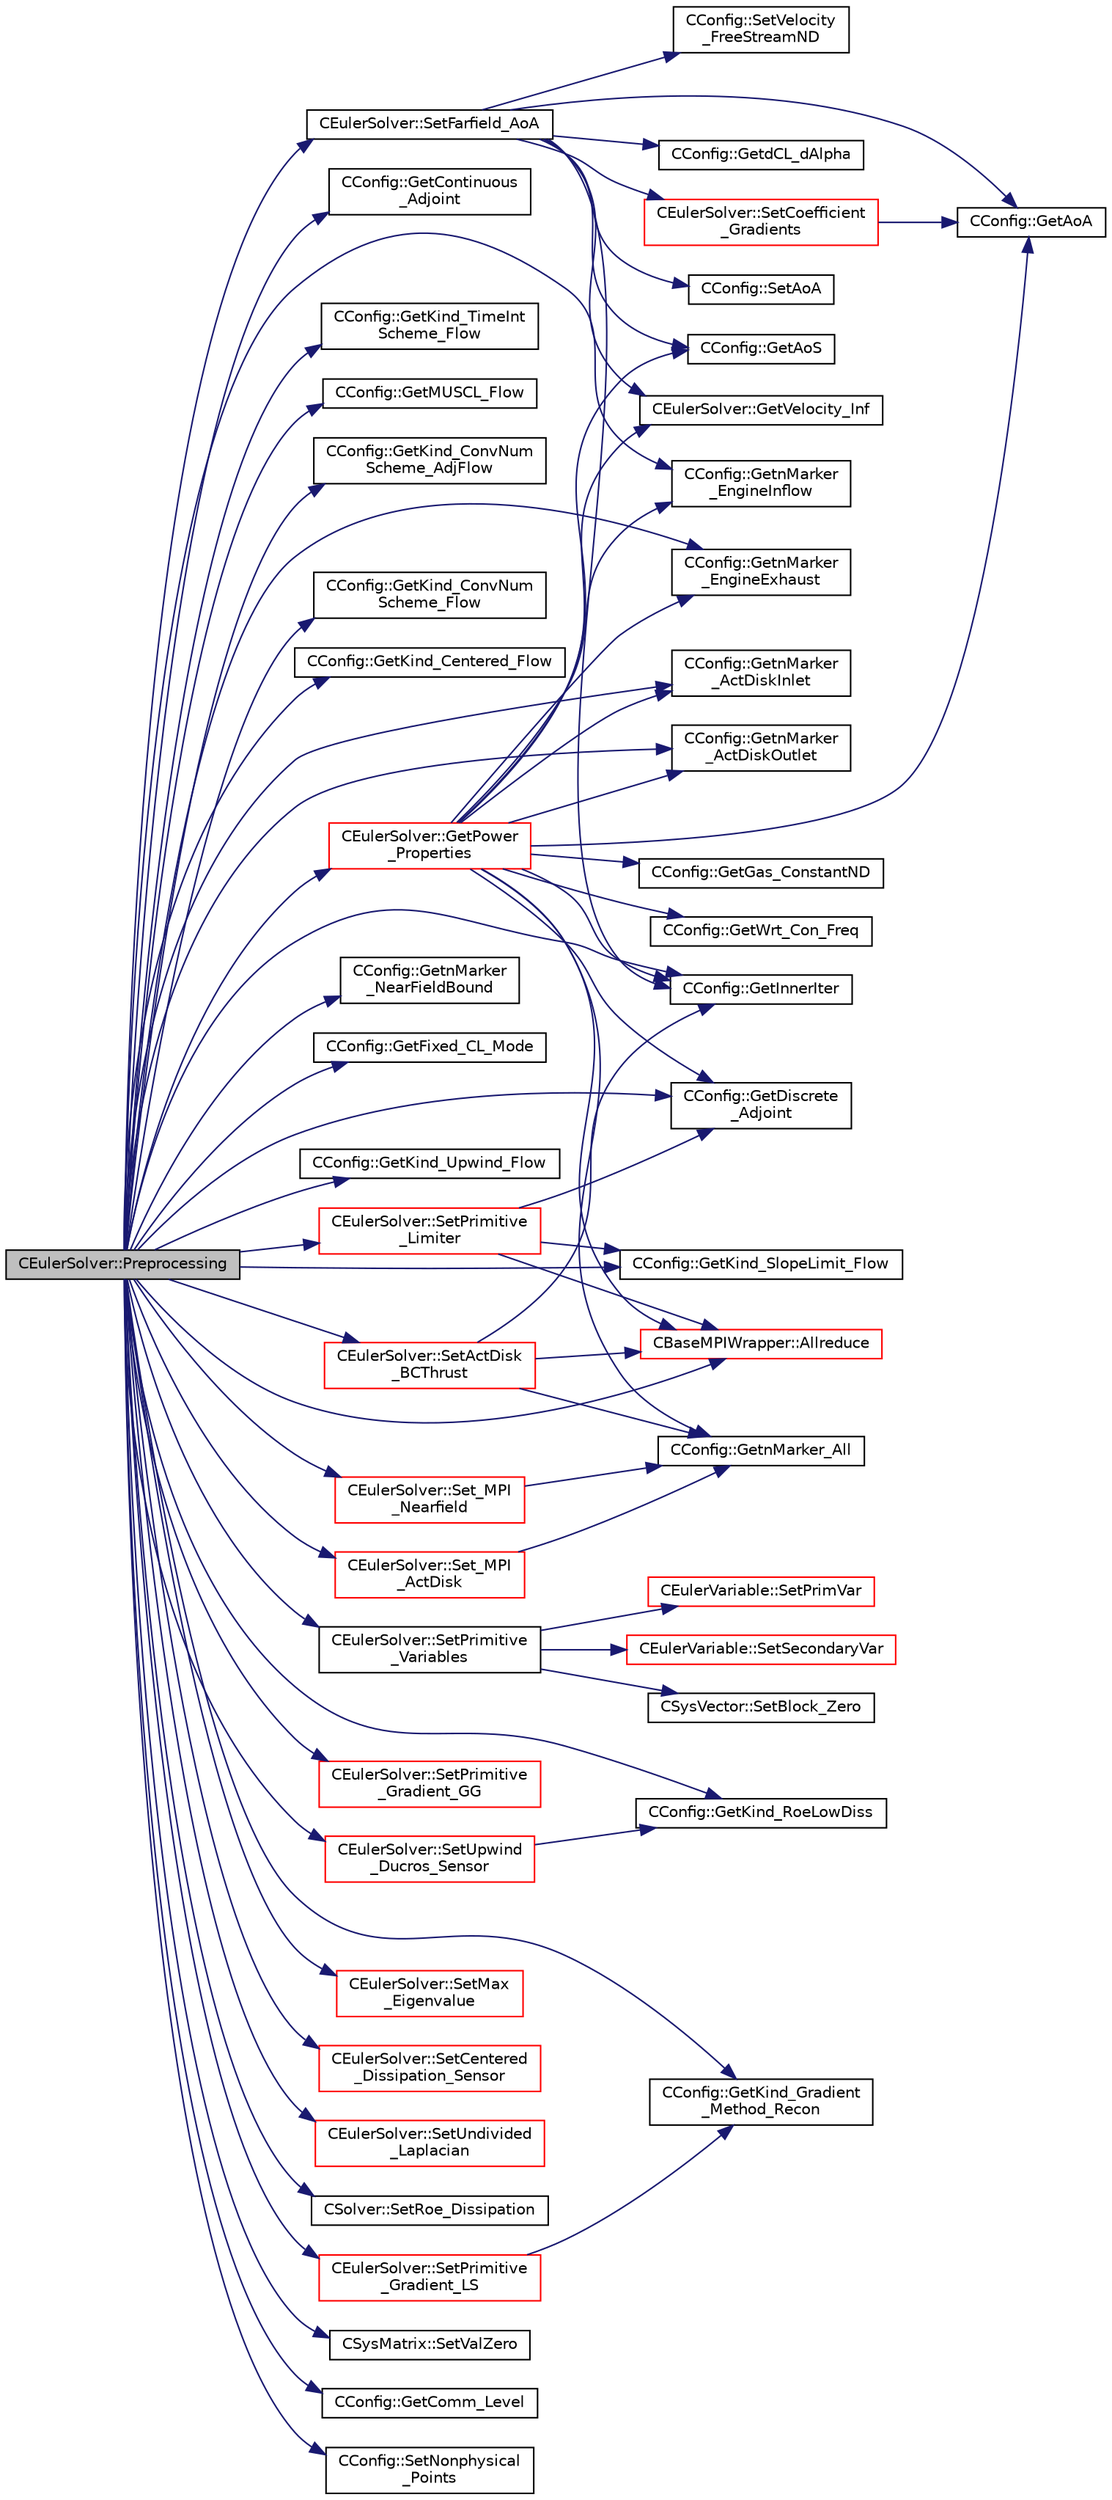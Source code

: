 digraph "CEulerSolver::Preprocessing"
{
  edge [fontname="Helvetica",fontsize="10",labelfontname="Helvetica",labelfontsize="10"];
  node [fontname="Helvetica",fontsize="10",shape=record];
  rankdir="LR";
  Node2377 [label="CEulerSolver::Preprocessing",height=0.2,width=0.4,color="black", fillcolor="grey75", style="filled", fontcolor="black"];
  Node2377 -> Node2378 [color="midnightblue",fontsize="10",style="solid",fontname="Helvetica"];
  Node2378 [label="CConfig::GetInnerIter",height=0.2,width=0.4,color="black", fillcolor="white", style="filled",URL="$class_c_config.html#afb04e3794a1a3cef3c5897f31f2efd2d",tooltip="Get the current FSI iteration number. "];
  Node2377 -> Node2379 [color="midnightblue",fontsize="10",style="solid",fontname="Helvetica"];
  Node2379 [label="CConfig::GetContinuous\l_Adjoint",height=0.2,width=0.4,color="black", fillcolor="white", style="filled",URL="$class_c_config.html#a2917fd8eeb6a8bf275a3fc351aac2a5e",tooltip="Determines if problem is adjoint. "];
  Node2377 -> Node2380 [color="midnightblue",fontsize="10",style="solid",fontname="Helvetica"];
  Node2380 [label="CConfig::GetDiscrete\l_Adjoint",height=0.2,width=0.4,color="black", fillcolor="white", style="filled",URL="$class_c_config.html#abe9f117dab934d76e518a9e8e40b142a",tooltip="Get the indicator whether we are solving an discrete adjoint problem. "];
  Node2377 -> Node2381 [color="midnightblue",fontsize="10",style="solid",fontname="Helvetica"];
  Node2381 [label="CConfig::GetKind_TimeInt\lScheme_Flow",height=0.2,width=0.4,color="black", fillcolor="white", style="filled",URL="$class_c_config.html#a20e5fd7b43cfd2bf2bcf5137f12bc635",tooltip="Get the kind of integration scheme (explicit or implicit) for the flow equations. ..."];
  Node2377 -> Node2382 [color="midnightblue",fontsize="10",style="solid",fontname="Helvetica"];
  Node2382 [label="CConfig::GetMUSCL_Flow",height=0.2,width=0.4,color="black", fillcolor="white", style="filled",URL="$class_c_config.html#aabe22193b51752ca8c871b5b38b3a483",tooltip="Get if the upwind scheme used MUSCL or not. "];
  Node2377 -> Node2383 [color="midnightblue",fontsize="10",style="solid",fontname="Helvetica"];
  Node2383 [label="CConfig::GetKind_ConvNum\lScheme_AdjFlow",height=0.2,width=0.4,color="black", fillcolor="white", style="filled",URL="$class_c_config.html#a3e3813b3bb9d7242909c0ee42c59dadd",tooltip="Get the kind of convective numerical scheme for the adjoint flow equations (centered or upwind)..."];
  Node2377 -> Node2384 [color="midnightblue",fontsize="10",style="solid",fontname="Helvetica"];
  Node2384 [label="CConfig::GetKind_SlopeLimit_Flow",height=0.2,width=0.4,color="black", fillcolor="white", style="filled",URL="$class_c_config.html#a2604613ee15ea8d060347a099576bdb7",tooltip="Get the method for limiting the spatial gradients. "];
  Node2377 -> Node2385 [color="midnightblue",fontsize="10",style="solid",fontname="Helvetica"];
  Node2385 [label="CConfig::GetKind_ConvNum\lScheme_Flow",height=0.2,width=0.4,color="black", fillcolor="white", style="filled",URL="$class_c_config.html#a37d84fba27cc0fce5fb4dad75277aa0d",tooltip="Get the kind of convective numerical scheme for the flow equations (centered or upwind). "];
  Node2377 -> Node2386 [color="midnightblue",fontsize="10",style="solid",fontname="Helvetica"];
  Node2386 [label="CConfig::GetKind_Centered_Flow",height=0.2,width=0.4,color="black", fillcolor="white", style="filled",URL="$class_c_config.html#a130e07727d19c4018ead72790f5ede0b",tooltip="Get the kind of center convective numerical scheme for the flow equations. "];
  Node2377 -> Node2387 [color="midnightblue",fontsize="10",style="solid",fontname="Helvetica"];
  Node2387 [label="CConfig::GetnMarker\l_EngineInflow",height=0.2,width=0.4,color="black", fillcolor="white", style="filled",URL="$class_c_config.html#a74b42a12b3e0f728a8ff967106430f7f",tooltip="Get the total number of boundary markers. "];
  Node2377 -> Node2388 [color="midnightblue",fontsize="10",style="solid",fontname="Helvetica"];
  Node2388 [label="CConfig::GetnMarker\l_EngineExhaust",height=0.2,width=0.4,color="black", fillcolor="white", style="filled",URL="$class_c_config.html#ab901c8247b8cbf2b08e7addb490703eb",tooltip="Get the total number of boundary markers. "];
  Node2377 -> Node2389 [color="midnightblue",fontsize="10",style="solid",fontname="Helvetica"];
  Node2389 [label="CConfig::GetnMarker\l_ActDiskInlet",height=0.2,width=0.4,color="black", fillcolor="white", style="filled",URL="$class_c_config.html#a4b00905a119f01898988cd633c4d7d5b",tooltip="Get the total number of boundary markers. "];
  Node2377 -> Node2390 [color="midnightblue",fontsize="10",style="solid",fontname="Helvetica"];
  Node2390 [label="CConfig::GetnMarker\l_ActDiskOutlet",height=0.2,width=0.4,color="black", fillcolor="white", style="filled",URL="$class_c_config.html#a6e98660ec0475b808e5232cac507fc4d",tooltip="Get the total number of boundary markers. "];
  Node2377 -> Node2391 [color="midnightblue",fontsize="10",style="solid",fontname="Helvetica"];
  Node2391 [label="CConfig::GetnMarker\l_NearFieldBound",height=0.2,width=0.4,color="black", fillcolor="white", style="filled",URL="$class_c_config.html#a662befbbcc4f834b4bf3791c8f61e5b9",tooltip="Get the total number of boundary markers. "];
  Node2377 -> Node2392 [color="midnightblue",fontsize="10",style="solid",fontname="Helvetica"];
  Node2392 [label="CConfig::GetFixed_CL_Mode",height=0.2,width=0.4,color="black", fillcolor="white", style="filled",URL="$class_c_config.html#abd97282665d4d8885078aac10735e708",tooltip="Get information about whether to use fixed CL mode. "];
  Node2377 -> Node2393 [color="midnightblue",fontsize="10",style="solid",fontname="Helvetica"];
  Node2393 [label="CConfig::GetKind_RoeLowDiss",height=0.2,width=0.4,color="black", fillcolor="white", style="filled",URL="$class_c_config.html#ac5bec4548aaef1effa84ad7a3a038e35",tooltip="Get the Kind of Roe Low Dissipation Scheme for Unsteady flows. "];
  Node2377 -> Node2394 [color="midnightblue",fontsize="10",style="solid",fontname="Helvetica"];
  Node2394 [label="CConfig::GetKind_Upwind_Flow",height=0.2,width=0.4,color="black", fillcolor="white", style="filled",URL="$class_c_config.html#a97f0506e4307fbc833adc0320a2a7df6",tooltip="Get the kind of upwind convective numerical scheme for the flow equations. "];
  Node2377 -> Node2395 [color="midnightblue",fontsize="10",style="solid",fontname="Helvetica"];
  Node2395 [label="CEulerSolver::SetFarfield_AoA",height=0.2,width=0.4,color="black", fillcolor="white", style="filled",URL="$class_c_euler_solver.html#ae9346f0feebb8b28613bfc7838d3d121",tooltip="Update the AoA and freestream velocity at the farfield. "];
  Node2395 -> Node2378 [color="midnightblue",fontsize="10",style="solid",fontname="Helvetica"];
  Node2395 -> Node2396 [color="midnightblue",fontsize="10",style="solid",fontname="Helvetica"];
  Node2396 [label="CConfig::GetAoS",height=0.2,width=0.4,color="black", fillcolor="white", style="filled",URL="$class_c_config.html#a4305a79a4c74f13160c0dd8daae181ef",tooltip="Get the angle of sideslip of the body. It relates to the rotation of the aircraft centerline from the..."];
  Node2395 -> Node2397 [color="midnightblue",fontsize="10",style="solid",fontname="Helvetica"];
  Node2397 [label="CConfig::GetAoA",height=0.2,width=0.4,color="black", fillcolor="white", style="filled",URL="$class_c_config.html#a6020a5df7025ffb286f9b9f55f3f2773",tooltip="Get the angle of attack of the body. This is the angle between a reference line on a lifting body (of..."];
  Node2395 -> Node2398 [color="midnightblue",fontsize="10",style="solid",fontname="Helvetica"];
  Node2398 [label="CConfig::GetdCL_dAlpha",height=0.2,width=0.4,color="black", fillcolor="white", style="filled",URL="$class_c_config.html#a717191d708bc4d8d183326abe308770f",tooltip="Get the value for the lift curve slope for fixed CL mode. "];
  Node2395 -> Node2399 [color="midnightblue",fontsize="10",style="solid",fontname="Helvetica"];
  Node2399 [label="CEulerSolver::SetCoefficient\l_Gradients",height=0.2,width=0.4,color="red", fillcolor="white", style="filled",URL="$class_c_euler_solver.html#af82d8f5bce7b113ade28ecbfc9cc01d8",tooltip="Set gradients of coefficients for fixed CL mode. "];
  Node2399 -> Node2397 [color="midnightblue",fontsize="10",style="solid",fontname="Helvetica"];
  Node2395 -> Node2405 [color="midnightblue",fontsize="10",style="solid",fontname="Helvetica"];
  Node2405 [label="CConfig::SetAoA",height=0.2,width=0.4,color="black", fillcolor="white", style="filled",URL="$class_c_config.html#a32f628d1d3d3e2e4888886e4cadf167b",tooltip="Set the angle of attack. "];
  Node2395 -> Node2406 [color="midnightblue",fontsize="10",style="solid",fontname="Helvetica"];
  Node2406 [label="CEulerSolver::GetVelocity_Inf",height=0.2,width=0.4,color="black", fillcolor="white", style="filled",URL="$class_c_euler_solver.html#aeee25353c96135f0b6890af7e519adb4",tooltip="Get the velocity at the infinity. "];
  Node2395 -> Node2407 [color="midnightblue",fontsize="10",style="solid",fontname="Helvetica"];
  Node2407 [label="CConfig::SetVelocity\l_FreeStreamND",height=0.2,width=0.4,color="black", fillcolor="white", style="filled",URL="$class_c_config.html#a0dd94d37a95acbb120ec45ea7f5e4e9c",tooltip="Set the Froude number for free surface problems. "];
  Node2377 -> Node2408 [color="midnightblue",fontsize="10",style="solid",fontname="Helvetica"];
  Node2408 [label="CEulerSolver::SetPrimitive\l_Variables",height=0.2,width=0.4,color="black", fillcolor="white", style="filled",URL="$class_c_euler_solver.html#aedaa1fe91dbde649b457ce89a82e7ab4",tooltip="Compute the velocity^2, SoundSpeed, Pressure, Enthalpy, Viscosity. "];
  Node2408 -> Node2409 [color="midnightblue",fontsize="10",style="solid",fontname="Helvetica"];
  Node2409 [label="CEulerVariable::SetPrimVar",height=0.2,width=0.4,color="red", fillcolor="white", style="filled",URL="$class_c_euler_variable.html#a674dd196e3eed72a762eedec72b534fc",tooltip="Set all the primitive variables for compressible flows. "];
  Node2408 -> Node2422 [color="midnightblue",fontsize="10",style="solid",fontname="Helvetica"];
  Node2422 [label="CEulerVariable::SetSecondaryVar",height=0.2,width=0.4,color="red", fillcolor="white", style="filled",URL="$class_c_euler_variable.html#a006e3b1ff2c9bc458c975663b0d84ae7",tooltip="A virtual member. "];
  Node2408 -> Node2427 [color="midnightblue",fontsize="10",style="solid",fontname="Helvetica"];
  Node2427 [label="CSysVector::SetBlock_Zero",height=0.2,width=0.4,color="black", fillcolor="white", style="filled",URL="$class_c_sys_vector.html#a9dedcec16bd6d95575de5b99e7a07e78",tooltip="Set the residual to zero. "];
  Node2377 -> Node2428 [color="midnightblue",fontsize="10",style="solid",fontname="Helvetica"];
  Node2428 [label="CEulerSolver::GetPower\l_Properties",height=0.2,width=0.4,color="red", fillcolor="white", style="filled",URL="$class_c_euler_solver.html#ad8b538a82e5a7a7e3903ec29954b1d07",tooltip="Compute the Fan face Mach number. "];
  Node2428 -> Node2429 [color="midnightblue",fontsize="10",style="solid",fontname="Helvetica"];
  Node2429 [label="CConfig::GetGas_ConstantND",height=0.2,width=0.4,color="black", fillcolor="white", style="filled",URL="$class_c_config.html#a6d835a954bb5e99c5a3de6db5ed24ff3",tooltip="Get the value of specific gas constant. "];
  Node2428 -> Node2397 [color="midnightblue",fontsize="10",style="solid",fontname="Helvetica"];
  Node2428 -> Node2396 [color="midnightblue",fontsize="10",style="solid",fontname="Helvetica"];
  Node2428 -> Node2378 [color="midnightblue",fontsize="10",style="solid",fontname="Helvetica"];
  Node2428 -> Node2430 [color="midnightblue",fontsize="10",style="solid",fontname="Helvetica"];
  Node2430 [label="CConfig::GetWrt_Con_Freq",height=0.2,width=0.4,color="black", fillcolor="white", style="filled",URL="$class_c_config.html#a15f8a3cf1d3f71851b21d9e0146fa9e2",tooltip="Get the frequency for writing the convergence file. "];
  Node2428 -> Node2380 [color="midnightblue",fontsize="10",style="solid",fontname="Helvetica"];
  Node2428 -> Node2387 [color="midnightblue",fontsize="10",style="solid",fontname="Helvetica"];
  Node2428 -> Node2388 [color="midnightblue",fontsize="10",style="solid",fontname="Helvetica"];
  Node2428 -> Node2389 [color="midnightblue",fontsize="10",style="solid",fontname="Helvetica"];
  Node2428 -> Node2390 [color="midnightblue",fontsize="10",style="solid",fontname="Helvetica"];
  Node2428 -> Node2431 [color="midnightblue",fontsize="10",style="solid",fontname="Helvetica"];
  Node2431 [label="CConfig::GetnMarker_All",height=0.2,width=0.4,color="black", fillcolor="white", style="filled",URL="$class_c_config.html#a300c4884edfc0c2acf395036439004f4",tooltip="Get the total number of boundary markers including send/receive domains. "];
  Node2428 -> Node2406 [color="midnightblue",fontsize="10",style="solid",fontname="Helvetica"];
  Node2428 -> Node2443 [color="midnightblue",fontsize="10",style="solid",fontname="Helvetica"];
  Node2443 [label="CBaseMPIWrapper::Allreduce",height=0.2,width=0.4,color="red", fillcolor="white", style="filled",URL="$class_c_base_m_p_i_wrapper.html#a637b6fd917a8ca91ce748ba88e0d66b6"];
  Node2377 -> Node2574 [color="midnightblue",fontsize="10",style="solid",fontname="Helvetica"];
  Node2574 [label="CEulerSolver::Set_MPI\l_ActDisk",height=0.2,width=0.4,color="red", fillcolor="white", style="filled",URL="$class_c_euler_solver.html#a6af5752ae941083a42f1d5761adb27ef",tooltip="Parallelization of Undivided Laplacian. "];
  Node2574 -> Node2431 [color="midnightblue",fontsize="10",style="solid",fontname="Helvetica"];
  Node2377 -> Node2587 [color="midnightblue",fontsize="10",style="solid",fontname="Helvetica"];
  Node2587 [label="CEulerSolver::SetActDisk\l_BCThrust",height=0.2,width=0.4,color="red", fillcolor="white", style="filled",URL="$class_c_euler_solver.html#a147d5ae75cf7de115e4be2c23ba95f6d",tooltip="Update the AoA and freestream velocity at the farfield. "];
  Node2587 -> Node2378 [color="midnightblue",fontsize="10",style="solid",fontname="Helvetica"];
  Node2587 -> Node2431 [color="midnightblue",fontsize="10",style="solid",fontname="Helvetica"];
  Node2587 -> Node2443 [color="midnightblue",fontsize="10",style="solid",fontname="Helvetica"];
  Node2377 -> Node2610 [color="midnightblue",fontsize="10",style="solid",fontname="Helvetica"];
  Node2610 [label="CEulerSolver::Set_MPI\l_Nearfield",height=0.2,width=0.4,color="red", fillcolor="white", style="filled",URL="$class_c_euler_solver.html#a0a8ca4d40a036d15e801faf05b3c5861",tooltip="Parallelization of Undivided Laplacian. "];
  Node2610 -> Node2431 [color="midnightblue",fontsize="10",style="solid",fontname="Helvetica"];
  Node2377 -> Node2613 [color="midnightblue",fontsize="10",style="solid",fontname="Helvetica"];
  Node2613 [label="CConfig::GetKind_Gradient\l_Method_Recon",height=0.2,width=0.4,color="black", fillcolor="white", style="filled",URL="$class_c_config.html#aca57a120515be840559558806f30c07b",tooltip="Get the kind of method for computation of spatial gradients used for upwind reconstruction. "];
  Node2377 -> Node2614 [color="midnightblue",fontsize="10",style="solid",fontname="Helvetica"];
  Node2614 [label="CEulerSolver::SetPrimitive\l_Gradient_GG",height=0.2,width=0.4,color="red", fillcolor="white", style="filled",URL="$class_c_euler_solver.html#a74fb3b502b83371fcf0728ec546e039b",tooltip="Compute the gradient of the primitive variables using Green-Gauss method, and stores the result in th..."];
  Node2377 -> Node2716 [color="midnightblue",fontsize="10",style="solid",fontname="Helvetica"];
  Node2716 [label="CEulerSolver::SetPrimitive\l_Gradient_LS",height=0.2,width=0.4,color="red", fillcolor="white", style="filled",URL="$class_c_euler_solver.html#a734d5bd064215fb722477f39993155d4",tooltip="Compute the gradient of the primitive variables using a Least-Squares method, and stores the result i..."];
  Node2716 -> Node2613 [color="midnightblue",fontsize="10",style="solid",fontname="Helvetica"];
  Node2377 -> Node2724 [color="midnightblue",fontsize="10",style="solid",fontname="Helvetica"];
  Node2724 [label="CEulerSolver::SetPrimitive\l_Limiter",height=0.2,width=0.4,color="red", fillcolor="white", style="filled",URL="$class_c_euler_solver.html#a43004a7f0fad7a6d1f435144710bf13e",tooltip="Compute the limiter of the primitive variables. "];
  Node2724 -> Node2380 [color="midnightblue",fontsize="10",style="solid",fontname="Helvetica"];
  Node2724 -> Node2384 [color="midnightblue",fontsize="10",style="solid",fontname="Helvetica"];
  Node2724 -> Node2443 [color="midnightblue",fontsize="10",style="solid",fontname="Helvetica"];
  Node2377 -> Node2735 [color="midnightblue",fontsize="10",style="solid",fontname="Helvetica"];
  Node2735 [label="CEulerSolver::SetMax\l_Eigenvalue",height=0.2,width=0.4,color="red", fillcolor="white", style="filled",URL="$class_c_euler_solver.html#a76f7fdf349ae41c6f0cf4df82b571fb1",tooltip="Compute the max eigenvalue. "];
  Node2377 -> Node2739 [color="midnightblue",fontsize="10",style="solid",fontname="Helvetica"];
  Node2739 [label="CEulerSolver::SetCentered\l_Dissipation_Sensor",height=0.2,width=0.4,color="red", fillcolor="white", style="filled",URL="$class_c_euler_solver.html#a2f4e3619ae65c63cbda1ef2098441ab4",tooltip="Compute a pressure sensor switch. "];
  Node2377 -> Node2741 [color="midnightblue",fontsize="10",style="solid",fontname="Helvetica"];
  Node2741 [label="CEulerSolver::SetUndivided\l_Laplacian",height=0.2,width=0.4,color="red", fillcolor="white", style="filled",URL="$class_c_euler_solver.html#adc7c82a25b8be22b16b5452c1992744f",tooltip="Compute the undivided laplacian for the solution, except the energy equation. "];
  Node2377 -> Node2744 [color="midnightblue",fontsize="10",style="solid",fontname="Helvetica"];
  Node2744 [label="CSolver::SetRoe_Dissipation",height=0.2,width=0.4,color="black", fillcolor="white", style="filled",URL="$class_c_solver.html#a22b60bd85d97293f21f2b377e14b7075",tooltip="A virtual member. "];
  Node2377 -> Node2745 [color="midnightblue",fontsize="10",style="solid",fontname="Helvetica"];
  Node2745 [label="CEulerSolver::SetUpwind\l_Ducros_Sensor",height=0.2,width=0.4,color="red", fillcolor="white", style="filled",URL="$class_c_euler_solver.html#aad67b818e2f5c133118d2a4cca7845f3",tooltip="Compute Ducros Sensor for Roe Dissipation. "];
  Node2745 -> Node2393 [color="midnightblue",fontsize="10",style="solid",fontname="Helvetica"];
  Node2377 -> Node2747 [color="midnightblue",fontsize="10",style="solid",fontname="Helvetica"];
  Node2747 [label="CSysMatrix::SetValZero",height=0.2,width=0.4,color="black", fillcolor="white", style="filled",URL="$class_c_sys_matrix.html#a8f974ad2e089dccfc99ea21a4ef5a819",tooltip="Sets to zero all the entries of the sparse matrix. "];
  Node2377 -> Node2748 [color="midnightblue",fontsize="10",style="solid",fontname="Helvetica"];
  Node2748 [label="CConfig::GetComm_Level",height=0.2,width=0.4,color="black", fillcolor="white", style="filled",URL="$class_c_config.html#ab71278d2692ca5217674036650b02923",tooltip="Get the level of MPI communications to be performed. "];
  Node2377 -> Node2443 [color="midnightblue",fontsize="10",style="solid",fontname="Helvetica"];
  Node2377 -> Node2749 [color="midnightblue",fontsize="10",style="solid",fontname="Helvetica"];
  Node2749 [label="CConfig::SetNonphysical\l_Points",height=0.2,width=0.4,color="black", fillcolor="white", style="filled",URL="$class_c_config.html#a434fe0922532828b7e40ded865c5ce51",tooltip="Set the current number of non-physical nodes in the solution. "];
}
